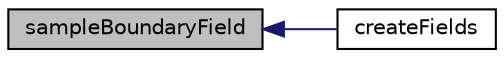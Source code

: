 digraph "sampleBoundaryField"
{
  bgcolor="transparent";
  edge [fontname="Helvetica",fontsize="10",labelfontname="Helvetica",labelfontsize="10"];
  node [fontname="Helvetica",fontsize="10",shape=record];
  rankdir="LR";
  Node1056 [label="sampleBoundaryField",height=0.2,width=0.4,color="black", fillcolor="grey75", style="filled", fontcolor="black"];
  Node1056 -> Node1057 [dir="back",color="midnightblue",fontsize="10",style="solid",fontname="Helvetica"];
  Node1057 [label="createFields",height=0.2,width=0.4,color="black",URL="$a24233.html#a79cb97499da8fd79ae81c349140c75e0"];
}
